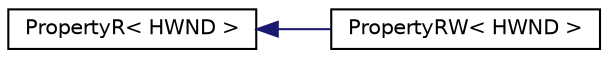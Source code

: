 digraph "Graphical Class Hierarchy"
{
 // INTERACTIVE_SVG=YES
 // LATEX_PDF_SIZE
  edge [fontname="Helvetica",fontsize="10",labelfontname="Helvetica",labelfontsize="10"];
  node [fontname="Helvetica",fontsize="10",shape=record];
  rankdir="LR";
  Node0 [label="PropertyR\< HWND \>",height=0.2,width=0.4,color="black", fillcolor="white", style="filled",URL="$struct_property_r.html",tooltip=" "];
  Node0 -> Node1 [dir="back",color="midnightblue",fontsize="10",style="solid",fontname="Helvetica"];
  Node1 [label="PropertyRW\< HWND \>",height=0.2,width=0.4,color="black", fillcolor="white", style="filled",URL="$struct_property_r_w.html",tooltip=" "];
}
